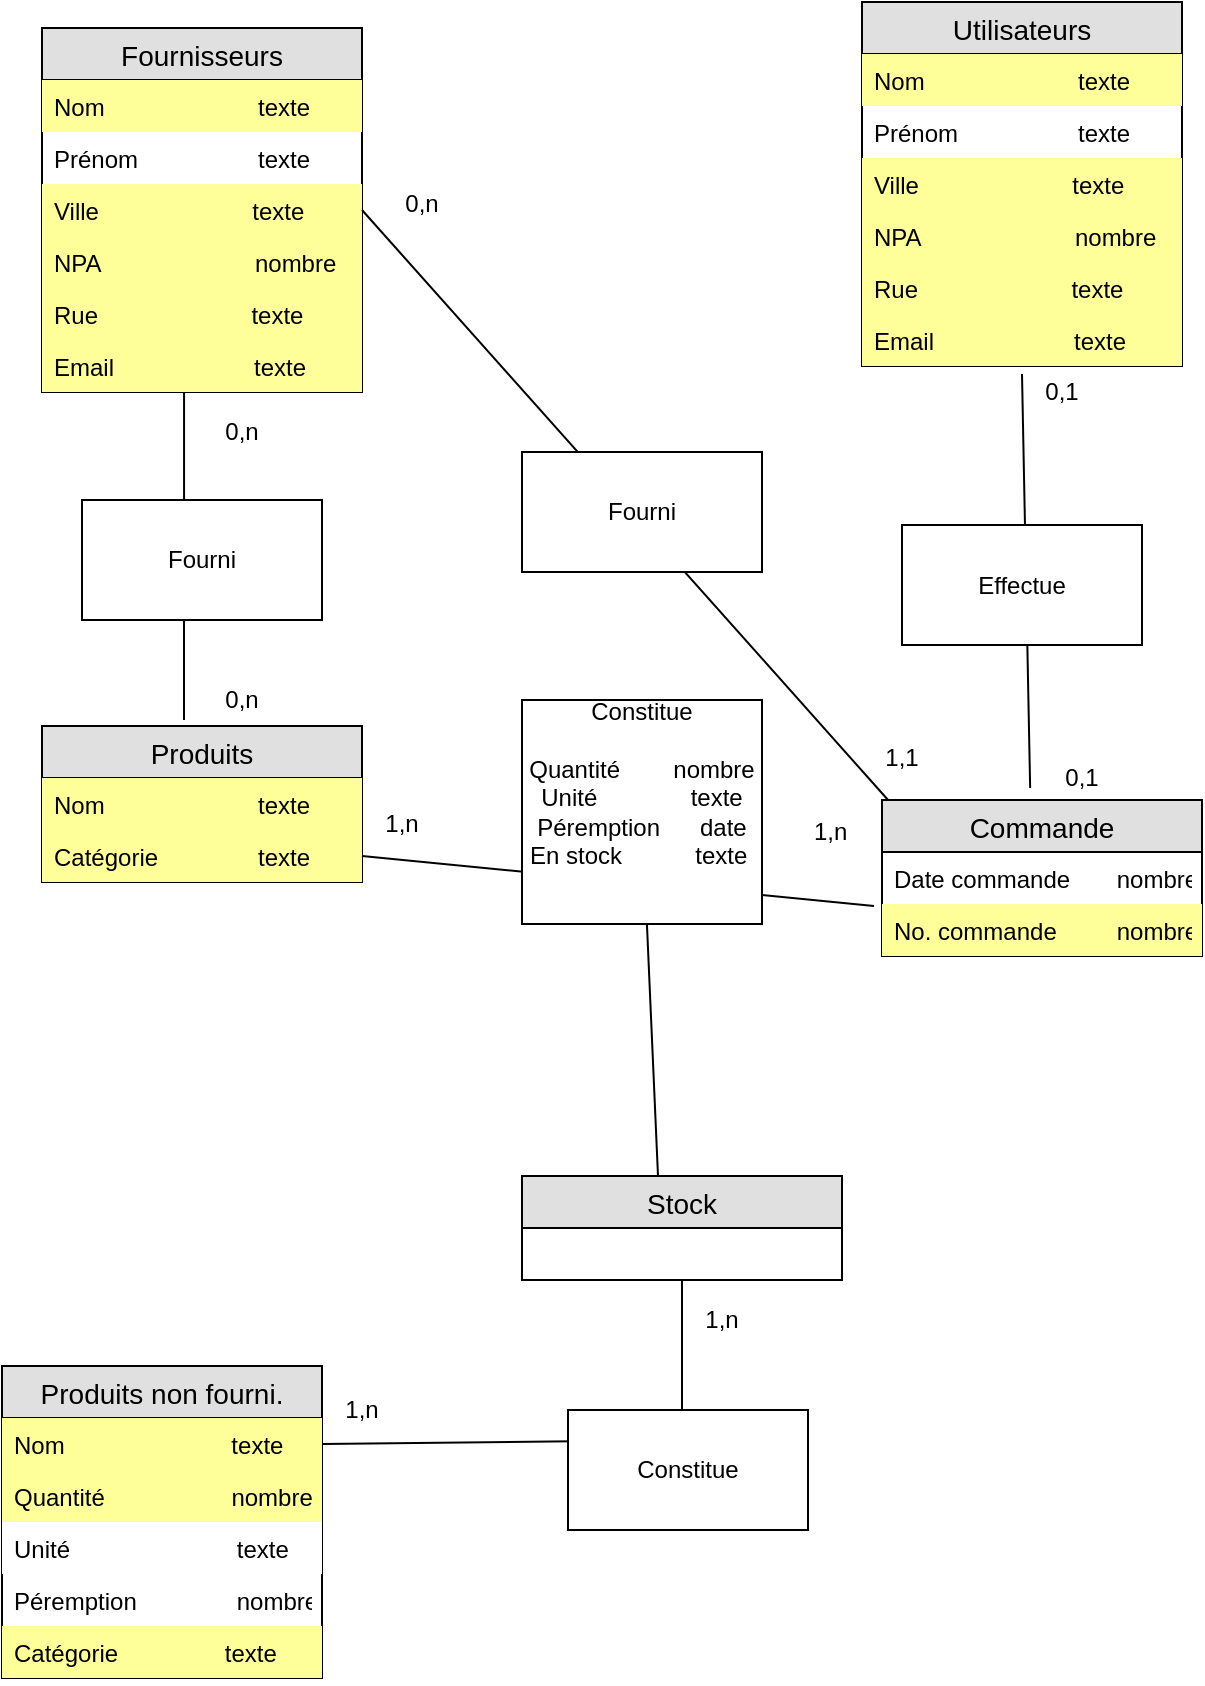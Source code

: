 <mxfile pages="1" version="11.2.7" type="device"><diagram id="pagQylLm6kBKWY4HOWBt" name="Page-1"><mxGraphModel dx="766" dy="593" grid="1" gridSize="10" guides="1" tooltips="1" connect="1" arrows="1" fold="1" page="1" pageScale="1" pageWidth="827" pageHeight="1169" math="0" shadow="0"><root><mxCell id="0"/><mxCell id="1" parent="0"/><mxCell id="vU1QNd6DKR4b8EF0E_yS-1" value="Fournisseurs" style="swimlane;fontStyle=0;childLayout=stackLayout;horizontal=1;startSize=26;fillColor=#e0e0e0;horizontalStack=0;resizeParent=1;resizeParentMax=0;resizeLast=0;collapsible=1;marginBottom=0;swimlaneFillColor=#ffffff;align=center;fontSize=14;" parent="1" vertex="1"><mxGeometry x="130" y="144" width="160" height="182" as="geometry"/></mxCell><mxCell id="vU1QNd6DKR4b8EF0E_yS-2" value="Nom                       texte" style="text;strokeColor=none;fillColor=#FFFF99;spacingLeft=4;spacingRight=4;overflow=hidden;rotatable=0;points=[[0,0.5],[1,0.5]];portConstraint=eastwest;fontSize=12;" parent="vU1QNd6DKR4b8EF0E_yS-1" vertex="1"><mxGeometry y="26" width="160" height="26" as="geometry"/></mxCell><mxCell id="vU1QNd6DKR4b8EF0E_yS-3" value="Prénom                  texte" style="text;strokeColor=none;fillColor=none;spacingLeft=4;spacingRight=4;overflow=hidden;rotatable=0;points=[[0,0.5],[1,0.5]];portConstraint=eastwest;fontSize=12;" parent="vU1QNd6DKR4b8EF0E_yS-1" vertex="1"><mxGeometry y="52" width="160" height="26" as="geometry"/></mxCell><mxCell id="vU1QNd6DKR4b8EF0E_yS-6" value="Ville                       texte" style="text;strokeColor=none;fillColor=#FFFF99;spacingLeft=4;spacingRight=4;overflow=hidden;rotatable=0;points=[[0,0.5],[1,0.5]];portConstraint=eastwest;fontSize=12;" parent="vU1QNd6DKR4b8EF0E_yS-1" vertex="1"><mxGeometry y="78" width="160" height="26" as="geometry"/></mxCell><mxCell id="vU1QNd6DKR4b8EF0E_yS-7" value="NPA                       nombre                       " style="text;strokeColor=none;fillColor=#FFFF99;spacingLeft=4;spacingRight=4;overflow=hidden;rotatable=0;points=[[0,0.5],[1,0.5]];portConstraint=eastwest;fontSize=12;" parent="vU1QNd6DKR4b8EF0E_yS-1" vertex="1"><mxGeometry y="104" width="160" height="26" as="geometry"/></mxCell><mxCell id="vU1QNd6DKR4b8EF0E_yS-9" value="Rue                       texte" style="text;strokeColor=none;fillColor=#FFFF99;spacingLeft=4;spacingRight=4;overflow=hidden;rotatable=0;points=[[0,0.5],[1,0.5]];portConstraint=eastwest;fontSize=12;" parent="vU1QNd6DKR4b8EF0E_yS-1" vertex="1"><mxGeometry y="130" width="160" height="26" as="geometry"/></mxCell><mxCell id="vU1QNd6DKR4b8EF0E_yS-8" value="Email                     texte" style="text;strokeColor=none;fillColor=#FFFF99;spacingLeft=4;spacingRight=4;overflow=hidden;rotatable=0;points=[[0,0.5],[1,0.5]];portConstraint=eastwest;fontSize=12;" parent="vU1QNd6DKR4b8EF0E_yS-1" vertex="1"><mxGeometry y="156" width="160" height="26" as="geometry"/></mxCell><mxCell id="vU1QNd6DKR4b8EF0E_yS-10" value="Utilisateurs" style="swimlane;fontStyle=0;childLayout=stackLayout;horizontal=1;startSize=26;fillColor=#e0e0e0;horizontalStack=0;resizeParent=1;resizeParentMax=0;resizeLast=0;collapsible=1;marginBottom=0;swimlaneFillColor=#ffffff;align=center;fontSize=14;" parent="1" vertex="1"><mxGeometry x="540" y="131" width="160" height="182" as="geometry"/></mxCell><mxCell id="vU1QNd6DKR4b8EF0E_yS-11" value="Nom                       texte" style="text;strokeColor=none;fillColor=#FFFF99;spacingLeft=4;spacingRight=4;overflow=hidden;rotatable=0;points=[[0,0.5],[1,0.5]];portConstraint=eastwest;fontSize=12;" parent="vU1QNd6DKR4b8EF0E_yS-10" vertex="1"><mxGeometry y="26" width="160" height="26" as="geometry"/></mxCell><mxCell id="vU1QNd6DKR4b8EF0E_yS-12" value="Prénom                  texte" style="text;strokeColor=none;fillColor=none;spacingLeft=4;spacingRight=4;overflow=hidden;rotatable=0;points=[[0,0.5],[1,0.5]];portConstraint=eastwest;fontSize=12;" parent="vU1QNd6DKR4b8EF0E_yS-10" vertex="1"><mxGeometry y="52" width="160" height="26" as="geometry"/></mxCell><mxCell id="vU1QNd6DKR4b8EF0E_yS-13" value="Ville                       texte" style="text;strokeColor=none;fillColor=#FFFF99;spacingLeft=4;spacingRight=4;overflow=hidden;rotatable=0;points=[[0,0.5],[1,0.5]];portConstraint=eastwest;fontSize=12;" parent="vU1QNd6DKR4b8EF0E_yS-10" vertex="1"><mxGeometry y="78" width="160" height="26" as="geometry"/></mxCell><mxCell id="vU1QNd6DKR4b8EF0E_yS-14" value="NPA                       nombre                       " style="text;strokeColor=none;fillColor=#FFFF99;spacingLeft=4;spacingRight=4;overflow=hidden;rotatable=0;points=[[0,0.5],[1,0.5]];portConstraint=eastwest;fontSize=12;" parent="vU1QNd6DKR4b8EF0E_yS-10" vertex="1"><mxGeometry y="104" width="160" height="26" as="geometry"/></mxCell><mxCell id="vU1QNd6DKR4b8EF0E_yS-15" value="Rue                       texte" style="text;strokeColor=none;fillColor=#FFFF99;spacingLeft=4;spacingRight=4;overflow=hidden;rotatable=0;points=[[0,0.5],[1,0.5]];portConstraint=eastwest;fontSize=12;" parent="vU1QNd6DKR4b8EF0E_yS-10" vertex="1"><mxGeometry y="130" width="160" height="26" as="geometry"/></mxCell><mxCell id="vU1QNd6DKR4b8EF0E_yS-16" value="Email                     texte" style="text;strokeColor=none;fillColor=#FFFF99;spacingLeft=4;spacingRight=4;overflow=hidden;rotatable=0;points=[[0,0.5],[1,0.5]];portConstraint=eastwest;fontSize=12;" parent="vU1QNd6DKR4b8EF0E_yS-10" vertex="1"><mxGeometry y="156" width="160" height="26" as="geometry"/></mxCell><mxCell id="vU1QNd6DKR4b8EF0E_yS-17" value="Produits" style="swimlane;fontStyle=0;childLayout=stackLayout;horizontal=1;startSize=26;fillColor=#e0e0e0;horizontalStack=0;resizeParent=1;resizeParentMax=0;resizeLast=0;collapsible=1;marginBottom=0;swimlaneFillColor=#ffffff;align=center;fontSize=14;" parent="1" vertex="1"><mxGeometry x="130" y="493" width="160" height="78" as="geometry"/></mxCell><mxCell id="vU1QNd6DKR4b8EF0E_yS-18" value="Nom                       texte" style="text;strokeColor=none;fillColor=#FFFF99;spacingLeft=4;spacingRight=4;overflow=hidden;rotatable=0;points=[[0,0.5],[1,0.5]];portConstraint=eastwest;fontSize=12;" parent="vU1QNd6DKR4b8EF0E_yS-17" vertex="1"><mxGeometry y="26" width="160" height="26" as="geometry"/></mxCell><mxCell id="vU1QNd6DKR4b8EF0E_yS-19" value="Catégorie               texte" style="text;strokeColor=none;fillColor=#FFFF99;spacingLeft=4;spacingRight=4;overflow=hidden;rotatable=0;points=[[0,0.5],[1,0.5]];portConstraint=eastwest;fontSize=12;" parent="vU1QNd6DKR4b8EF0E_yS-17" vertex="1"><mxGeometry y="52" width="160" height="26" as="geometry"/></mxCell><mxCell id="vU1QNd6DKR4b8EF0E_yS-21" value="Commande" style="swimlane;fontStyle=0;childLayout=stackLayout;horizontal=1;startSize=26;fillColor=#e0e0e0;horizontalStack=0;resizeParent=1;resizeParentMax=0;resizeLast=0;collapsible=1;marginBottom=0;swimlaneFillColor=#ffffff;align=center;fontSize=14;" parent="1" vertex="1"><mxGeometry x="550" y="530" width="160" height="78" as="geometry"/></mxCell><mxCell id="q2AyeEGkCRhVqQ80PkoI-6" value="Date commande       nombre" style="text;strokeColor=none;fillColor=none;spacingLeft=4;spacingRight=4;overflow=hidden;rotatable=0;points=[[0,0.5],[1,0.5]];portConstraint=eastwest;fontSize=12;" vertex="1" parent="vU1QNd6DKR4b8EF0E_yS-21"><mxGeometry y="26" width="160" height="26" as="geometry"/></mxCell><mxCell id="vU1QNd6DKR4b8EF0E_yS-22" value="No. commande         nombre" style="text;strokeColor=none;fillColor=#FFFF99;spacingLeft=4;spacingRight=4;overflow=hidden;rotatable=0;points=[[0,0.5],[1,0.5]];portConstraint=eastwest;fontSize=12;" parent="vU1QNd6DKR4b8EF0E_yS-21" vertex="1"><mxGeometry y="52" width="160" height="26" as="geometry"/></mxCell><mxCell id="vU1QNd6DKR4b8EF0E_yS-26" value="1,n" style="text;html=1;strokeColor=none;fillColor=none;align=center;verticalAlign=middle;whiteSpace=wrap;rounded=0;" parent="1" vertex="1"><mxGeometry x="290" y="532" width="40" height="20" as="geometry"/></mxCell><mxCell id="vU1QNd6DKR4b8EF0E_yS-27" value="" style="endArrow=none;html=1;exitX=1;exitY=0.5;exitDx=0;exitDy=0;entryX=-0.025;entryY=0.038;entryDx=0;entryDy=0;entryPerimeter=0;" parent="1" source="vU1QNd6DKR4b8EF0E_yS-19" target="vU1QNd6DKR4b8EF0E_yS-22" edge="1"><mxGeometry width="50" height="50" relative="1" as="geometry"><mxPoint x="130" y="760" as="sourcePoint"/><mxPoint x="180" y="710" as="targetPoint"/></mxGeometry></mxCell><mxCell id="vU1QNd6DKR4b8EF0E_yS-28" value="1,n" style="text;strokeColor=none;fillColor=none;spacingLeft=4;spacingRight=4;overflow=hidden;rotatable=0;points=[[0,0.5],[1,0.5]];portConstraint=eastwest;fontSize=12;" parent="1" vertex="1"><mxGeometry x="510" y="532" width="40" height="26" as="geometry"/></mxCell><mxCell id="vU1QNd6DKR4b8EF0E_yS-29" value="Constitue&lt;br&gt;&lt;br&gt;Quantité&amp;nbsp; &amp;nbsp; &amp;nbsp; &amp;nbsp; nombre&lt;br&gt;Unité&amp;nbsp; &amp;nbsp; &amp;nbsp; &amp;nbsp; &amp;nbsp; &amp;nbsp; &amp;nbsp; texte&lt;br&gt;Péremption&amp;nbsp; &amp;nbsp; &amp;nbsp; date&lt;br&gt;En stock&amp;nbsp; &amp;nbsp; &amp;nbsp; &amp;nbsp; &amp;nbsp; &amp;nbsp;texte&amp;nbsp; &amp;nbsp; &amp;nbsp;&amp;nbsp;&lt;br&gt;&amp;nbsp; &amp;nbsp; &amp;nbsp;" style="rounded=0;whiteSpace=wrap;html=1;" parent="1" vertex="1"><mxGeometry x="370" y="480" width="120" height="112" as="geometry"/></mxCell><mxCell id="vU1QNd6DKR4b8EF0E_yS-30" value="" style="endArrow=none;html=1;exitX=0.463;exitY=-0.077;exitDx=0;exitDy=0;exitPerimeter=0;entryX=0.5;entryY=1.154;entryDx=0;entryDy=0;entryPerimeter=0;" parent="1" source="vU1QNd6DKR4b8EF0E_yS-21" target="vU1QNd6DKR4b8EF0E_yS-16" edge="1"><mxGeometry width="50" height="50" relative="1" as="geometry"><mxPoint x="610" y="490" as="sourcePoint"/><mxPoint x="660" y="440" as="targetPoint"/></mxGeometry></mxCell><mxCell id="vU1QNd6DKR4b8EF0E_yS-31" value="0,1" style="text;html=1;strokeColor=none;fillColor=none;align=center;verticalAlign=middle;whiteSpace=wrap;rounded=0;" parent="1" vertex="1"><mxGeometry x="620" y="316" width="40" height="20" as="geometry"/></mxCell><mxCell id="vU1QNd6DKR4b8EF0E_yS-32" value="0,1" style="text;html=1;strokeColor=none;fillColor=none;align=center;verticalAlign=middle;whiteSpace=wrap;rounded=0;" parent="1" vertex="1"><mxGeometry x="630" y="509" width="40" height="20" as="geometry"/></mxCell><mxCell id="vU1QNd6DKR4b8EF0E_yS-33" value="Effectue" style="rounded=0;whiteSpace=wrap;html=1;" parent="1" vertex="1"><mxGeometry x="560" y="392.5" width="120" height="60" as="geometry"/></mxCell><mxCell id="vU1QNd6DKR4b8EF0E_yS-34" value="" style="endArrow=none;html=1;entryX=0.444;entryY=1;entryDx=0;entryDy=0;entryPerimeter=0;" parent="1" target="vU1QNd6DKR4b8EF0E_yS-8" edge="1"><mxGeometry width="50" height="50" relative="1" as="geometry"><mxPoint x="201" y="490" as="sourcePoint"/><mxPoint x="230" y="380" as="targetPoint"/></mxGeometry></mxCell><mxCell id="vU1QNd6DKR4b8EF0E_yS-35" value="Fourni" style="rounded=0;whiteSpace=wrap;html=1;" parent="1" vertex="1"><mxGeometry x="150" y="380" width="120" height="60" as="geometry"/></mxCell><mxCell id="vU1QNd6DKR4b8EF0E_yS-36" value="0,n" style="text;html=1;strokeColor=none;fillColor=none;align=center;verticalAlign=middle;whiteSpace=wrap;rounded=0;" parent="1" vertex="1"><mxGeometry x="210" y="336" width="40" height="20" as="geometry"/></mxCell><mxCell id="vU1QNd6DKR4b8EF0E_yS-37" value="0,n" style="text;html=1;strokeColor=none;fillColor=none;align=center;verticalAlign=middle;whiteSpace=wrap;rounded=0;" parent="1" vertex="1"><mxGeometry x="210" y="470" width="40" height="20" as="geometry"/></mxCell><mxCell id="E6Xfj3LbszuqpCpXKArA-5" value="Produits non fourni." style="swimlane;fontStyle=0;childLayout=stackLayout;horizontal=1;startSize=26;fillColor=#e0e0e0;horizontalStack=0;resizeParent=1;resizeParentMax=0;resizeLast=0;collapsible=1;marginBottom=0;swimlaneFillColor=#ffffff;align=center;fontSize=14;" parent="1" vertex="1"><mxGeometry x="110" y="813" width="160" height="156" as="geometry"/></mxCell><mxCell id="E6Xfj3LbszuqpCpXKArA-6" value="Nom                         texte" style="text;strokeColor=none;fillColor=#FFFF99;spacingLeft=4;spacingRight=4;overflow=hidden;rotatable=0;points=[[0,0.5],[1,0.5]];portConstraint=eastwest;fontSize=12;" parent="E6Xfj3LbszuqpCpXKArA-5" vertex="1"><mxGeometry y="26" width="160" height="26" as="geometry"/></mxCell><mxCell id="q2AyeEGkCRhVqQ80PkoI-7" value="Quantité                   nombre" style="text;strokeColor=none;fillColor=#FFFF99;spacingLeft=4;spacingRight=4;overflow=hidden;rotatable=0;points=[[0,0.5],[1,0.5]];portConstraint=eastwest;fontSize=12;" vertex="1" parent="E6Xfj3LbszuqpCpXKArA-5"><mxGeometry y="52" width="160" height="26" as="geometry"/></mxCell><mxCell id="q2AyeEGkCRhVqQ80PkoI-8" value="Unité                         texte&#10;" style="text;strokeColor=none;fillColor=#FFFFFF;spacingLeft=4;spacingRight=4;overflow=hidden;rotatable=0;points=[[0,0.5],[1,0.5]];portConstraint=eastwest;fontSize=12;" vertex="1" parent="E6Xfj3LbszuqpCpXKArA-5"><mxGeometry y="78" width="160" height="26" as="geometry"/></mxCell><mxCell id="q2AyeEGkCRhVqQ80PkoI-9" value="Péremption               nombre" style="text;strokeColor=none;fillColor=none;spacingLeft=4;spacingRight=4;overflow=hidden;rotatable=0;points=[[0,0.5],[1,0.5]];portConstraint=eastwest;fontSize=12;" vertex="1" parent="E6Xfj3LbszuqpCpXKArA-5"><mxGeometry y="104" width="160" height="26" as="geometry"/></mxCell><mxCell id="E6Xfj3LbszuqpCpXKArA-9" value="Catégorie                texte" style="text;strokeColor=none;fillColor=#FFFF99;spacingLeft=4;spacingRight=4;overflow=hidden;rotatable=0;points=[[0,0.5],[1,0.5]];portConstraint=eastwest;fontSize=12;" parent="E6Xfj3LbszuqpCpXKArA-5" vertex="1"><mxGeometry y="130" width="160" height="26" as="geometry"/></mxCell><mxCell id="E6Xfj3LbszuqpCpXKArA-18" value="" style="endArrow=none;html=1;exitX=1;exitY=0.5;exitDx=0;exitDy=0;entryX=0.5;entryY=1;entryDx=0;entryDy=0;" parent="1" source="E6Xfj3LbszuqpCpXKArA-6" edge="1" target="E6Xfj3LbszuqpCpXKArA-11"><mxGeometry width="50" height="50" relative="1" as="geometry"><mxPoint x="300" y="773" as="sourcePoint"/><mxPoint x="560" y="780" as="targetPoint"/><Array as="points"><mxPoint x="450" y="850"/></Array></mxGeometry></mxCell><mxCell id="E6Xfj3LbszuqpCpXKArA-11" value="Stock" style="swimlane;fontStyle=0;childLayout=stackLayout;horizontal=1;startSize=26;fillColor=#e0e0e0;horizontalStack=0;resizeParent=1;resizeParentMax=0;resizeLast=0;collapsible=1;marginBottom=0;swimlaneFillColor=#ffffff;align=center;fontSize=14;" parent="1" vertex="1"><mxGeometry x="370" y="718" width="160" height="52" as="geometry"/></mxCell><mxCell id="E6Xfj3LbszuqpCpXKArA-19" value="Constitue" style="rounded=0;whiteSpace=wrap;html=1;" parent="1" vertex="1"><mxGeometry x="393" y="835" width="120" height="60" as="geometry"/></mxCell><mxCell id="E6Xfj3LbszuqpCpXKArA-20" value="1,n" style="text;html=1;strokeColor=none;fillColor=none;align=center;verticalAlign=middle;whiteSpace=wrap;rounded=0;" parent="1" vertex="1"><mxGeometry x="270" y="825" width="40" height="20" as="geometry"/></mxCell><mxCell id="E6Xfj3LbszuqpCpXKArA-21" value="1,n" style="text;html=1;strokeColor=none;fillColor=none;align=center;verticalAlign=middle;whiteSpace=wrap;rounded=0;" parent="1" vertex="1"><mxGeometry x="450" y="780" width="40" height="20" as="geometry"/></mxCell><mxCell id="E6Xfj3LbszuqpCpXKArA-25" value="" style="endArrow=none;html=1;exitX=1;exitY=0.5;exitDx=0;exitDy=0;entryX=0.019;entryY=0;entryDx=0;entryDy=0;entryPerimeter=0;" parent="1" source="vU1QNd6DKR4b8EF0E_yS-6" target="vU1QNd6DKR4b8EF0E_yS-21" edge="1"><mxGeometry width="50" height="50" relative="1" as="geometry"><mxPoint x="370" y="310" as="sourcePoint"/><mxPoint x="420" y="260" as="targetPoint"/></mxGeometry></mxCell><mxCell id="E6Xfj3LbszuqpCpXKArA-26" value="Fourni" style="rounded=0;whiteSpace=wrap;html=1;" parent="1" vertex="1"><mxGeometry x="370" y="356" width="120" height="60" as="geometry"/></mxCell><mxCell id="E6Xfj3LbszuqpCpXKArA-27" value="0,n" style="text;html=1;strokeColor=none;fillColor=none;align=center;verticalAlign=middle;whiteSpace=wrap;rounded=0;" parent="1" vertex="1"><mxGeometry x="300" y="222" width="40" height="20" as="geometry"/></mxCell><mxCell id="E6Xfj3LbszuqpCpXKArA-28" value="1,1" style="text;html=1;strokeColor=none;fillColor=none;align=center;verticalAlign=middle;whiteSpace=wrap;rounded=0;" parent="1" vertex="1"><mxGeometry x="540" y="499" width="40" height="20" as="geometry"/></mxCell><mxCell id="q2AyeEGkCRhVqQ80PkoI-4" value="" style="endArrow=none;html=1;exitX=0.425;exitY=0;exitDx=0;exitDy=0;exitPerimeter=0;" edge="1" parent="1" source="E6Xfj3LbszuqpCpXKArA-11" target="vU1QNd6DKR4b8EF0E_yS-29"><mxGeometry width="50" height="50" relative="1" as="geometry"><mxPoint x="420" y="640" as="sourcePoint"/><mxPoint x="430" y="590" as="targetPoint"/></mxGeometry></mxCell></root></mxGraphModel></diagram></mxfile>